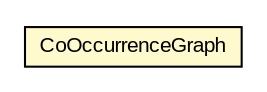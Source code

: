 #!/usr/local/bin/dot
#
# Class diagram 
# Generated by UMLGraph version R5_6-24-gf6e263 (http://www.umlgraph.org/)
#

digraph G {
	edge [fontname="arial",fontsize=10,labelfontname="arial",labelfontsize=10];
	node [fontname="arial",fontsize=10,shape=plaintext];
	nodesep=0.25;
	ranksep=0.5;
	// edu.arizona.biosemantics.semanticmarkup.gui.CoOccurrenceGraph
	c45764 [label=<<table title="edu.arizona.biosemantics.semanticmarkup.gui.CoOccurrenceGraph" border="0" cellborder="1" cellspacing="0" cellpadding="2" port="p" bgcolor="lemonChiffon" href="./CoOccurrenceGraph.html">
		<tr><td><table border="0" cellspacing="0" cellpadding="1">
<tr><td align="center" balign="center"> CoOccurrenceGraph </td></tr>
		</table></td></tr>
		</table>>, URL="./CoOccurrenceGraph.html", fontname="arial", fontcolor="black", fontsize=10.0];
}

